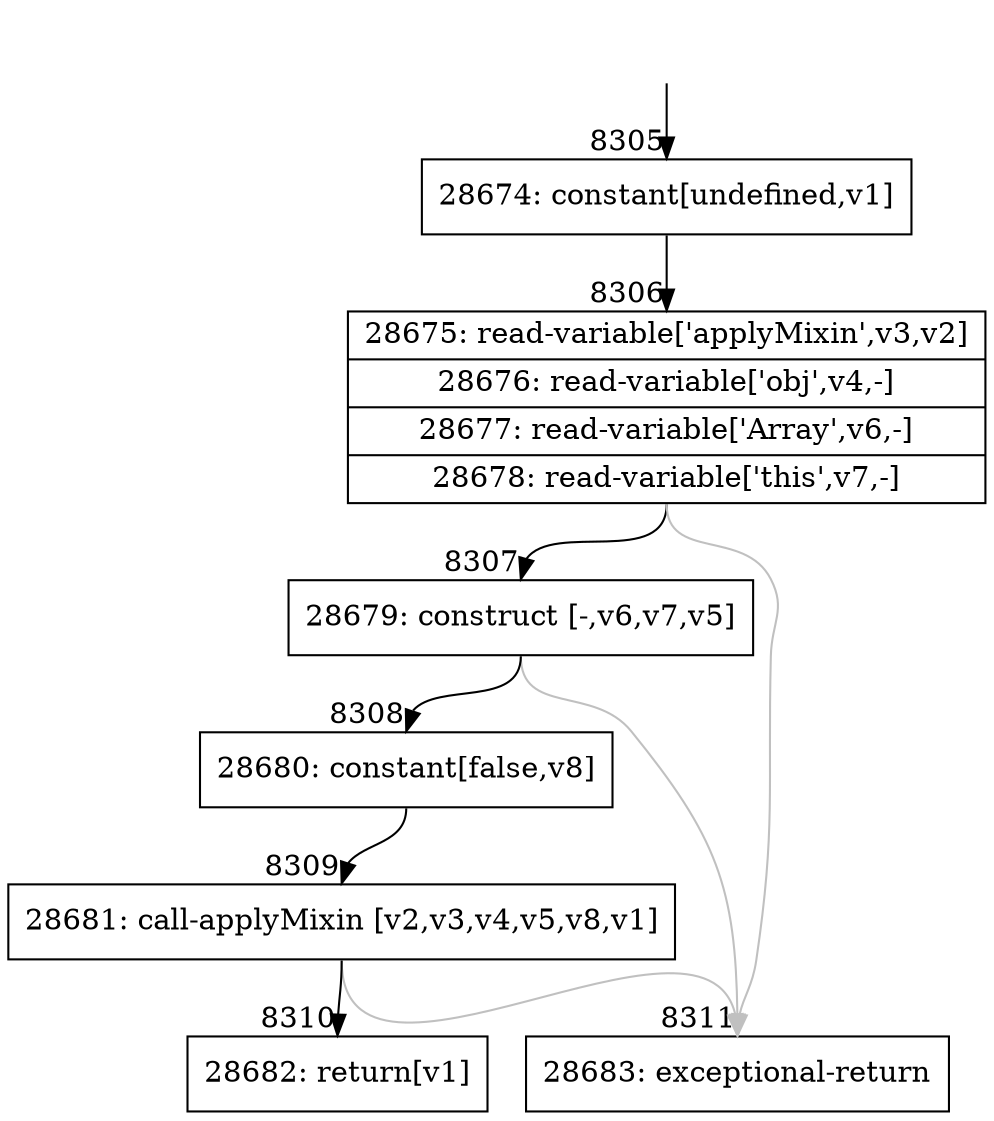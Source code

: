 digraph {
rankdir="TD"
BB_entry693[shape=none,label=""];
BB_entry693 -> BB8305 [tailport=s, headport=n, headlabel="    8305"]
BB8305 [shape=record label="{28674: constant[undefined,v1]}" ] 
BB8305 -> BB8306 [tailport=s, headport=n, headlabel="      8306"]
BB8306 [shape=record label="{28675: read-variable['applyMixin',v3,v2]|28676: read-variable['obj',v4,-]|28677: read-variable['Array',v6,-]|28678: read-variable['this',v7,-]}" ] 
BB8306 -> BB8307 [tailport=s, headport=n, headlabel="      8307"]
BB8306 -> BB8311 [tailport=s, headport=n, color=gray, headlabel="      8311"]
BB8307 [shape=record label="{28679: construct [-,v6,v7,v5]}" ] 
BB8307 -> BB8308 [tailport=s, headport=n, headlabel="      8308"]
BB8307 -> BB8311 [tailport=s, headport=n, color=gray]
BB8308 [shape=record label="{28680: constant[false,v8]}" ] 
BB8308 -> BB8309 [tailport=s, headport=n, headlabel="      8309"]
BB8309 [shape=record label="{28681: call-applyMixin [v2,v3,v4,v5,v8,v1]}" ] 
BB8309 -> BB8310 [tailport=s, headport=n, headlabel="      8310"]
BB8309 -> BB8311 [tailport=s, headport=n, color=gray]
BB8310 [shape=record label="{28682: return[v1]}" ] 
BB8311 [shape=record label="{28683: exceptional-return}" ] 
//#$~ 15045
}
